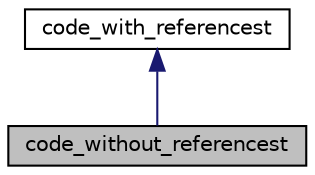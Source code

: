 digraph "code_without_referencest"
{
 // LATEX_PDF_SIZE
  bgcolor="transparent";
  edge [fontname="Helvetica",fontsize="10",labelfontname="Helvetica",labelfontsize="10"];
  node [fontname="Helvetica",fontsize="10",shape=record];
  Node1 [label="code_without_referencest",height=0.2,width=0.4,color="black", fillcolor="grey75", style="filled", fontcolor="black",tooltip="Code that should not contain reference."];
  Node2 -> Node1 [dir="back",color="midnightblue",fontsize="10",style="solid",fontname="Helvetica"];
  Node2 [label="code_with_referencest",height=0.2,width=0.4,color="black",URL="$classcode__with__referencest.html",tooltip="Base class for code which can contain references which can get replaced before generating actual code..."];
}
